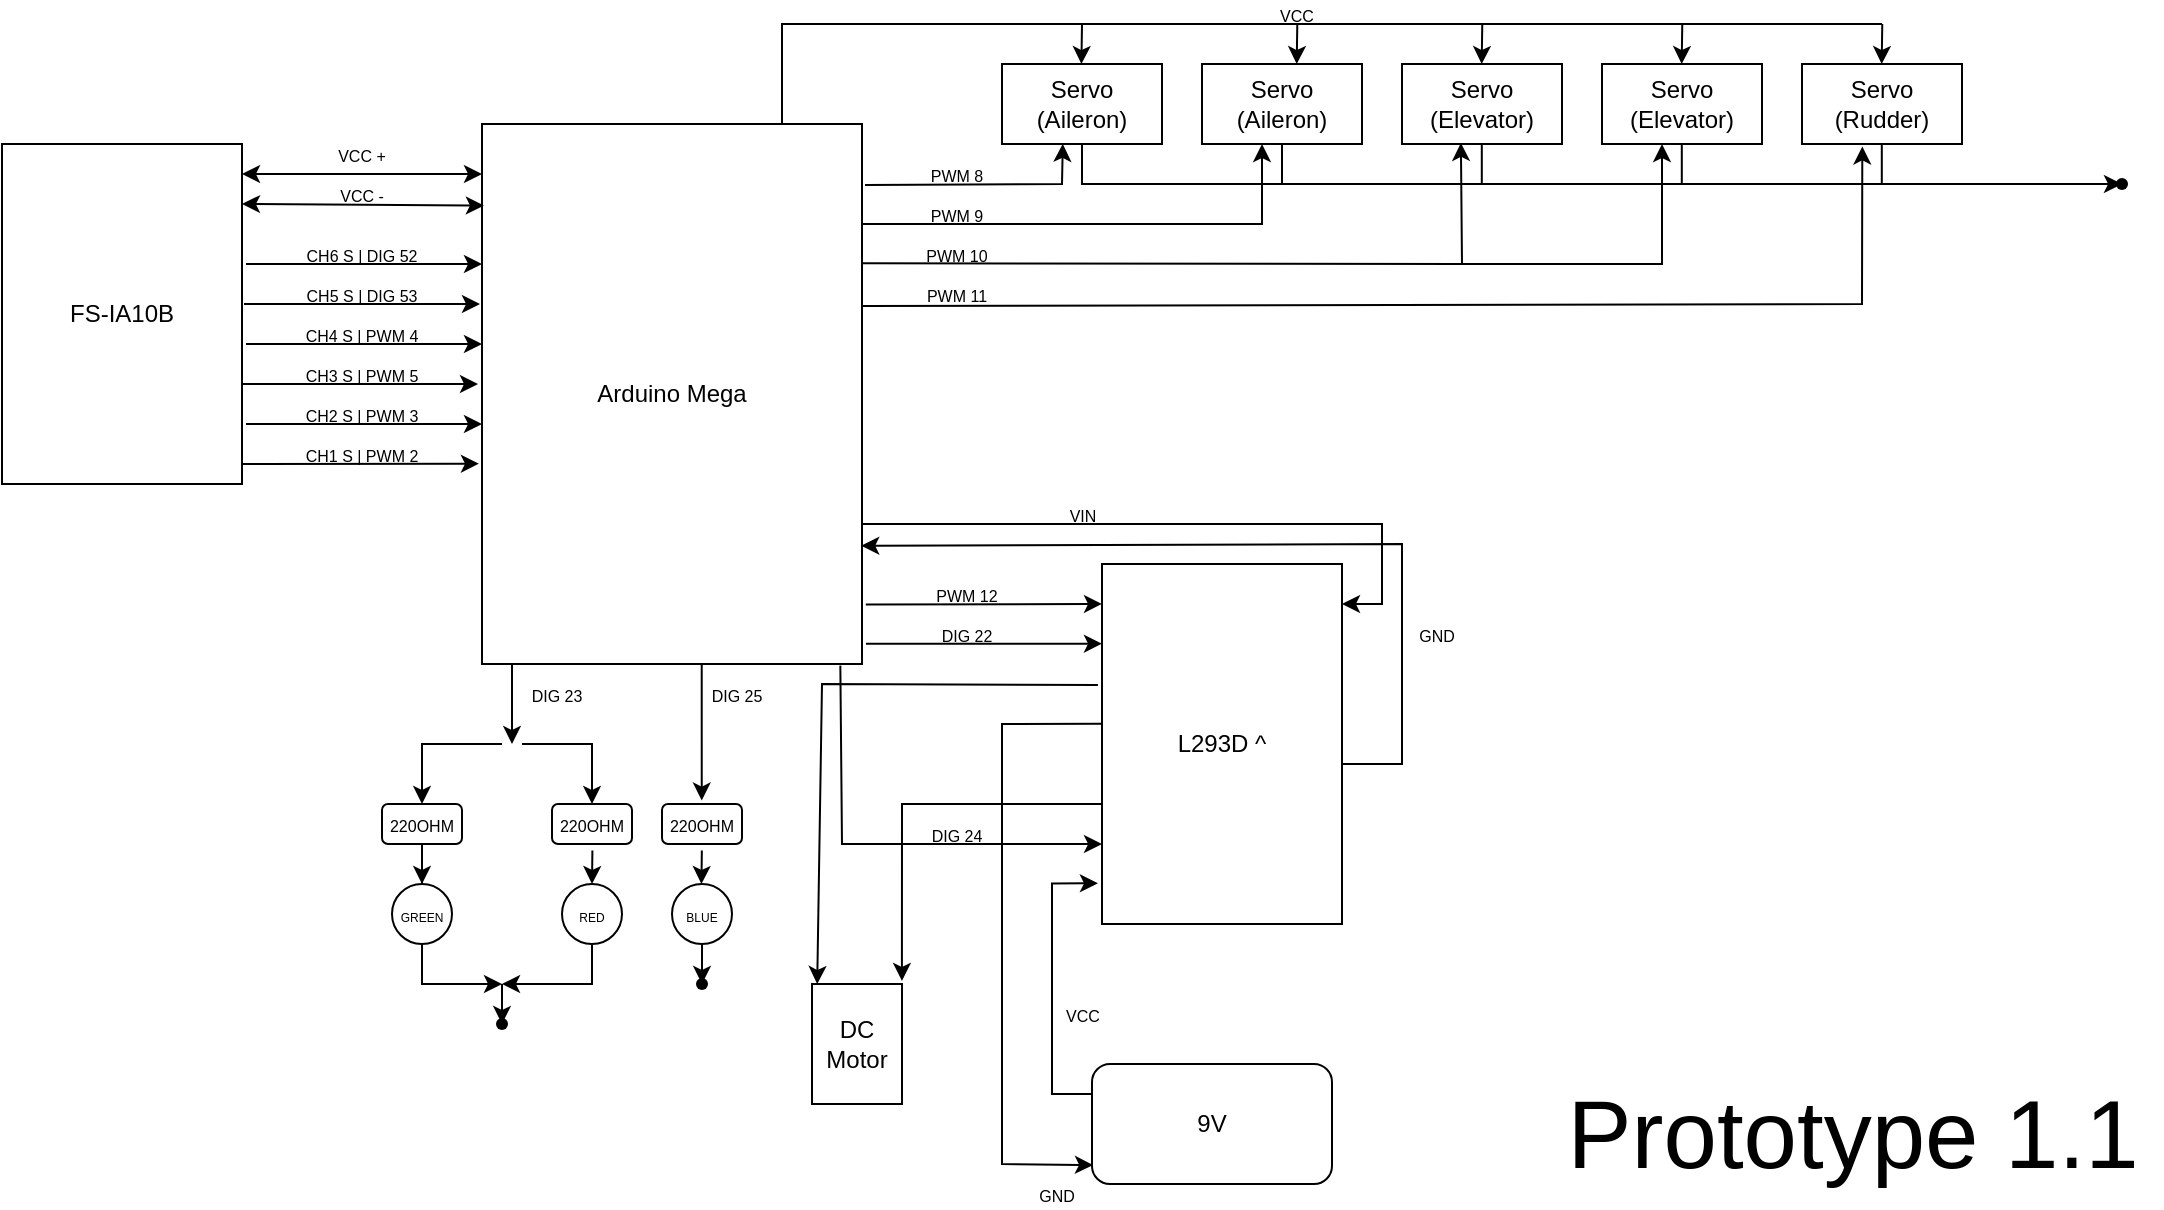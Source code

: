 <mxfile version="20.3.0" type="device"><diagram name="Page-1" id="gYwv0pO_W2ZxfAE3Szi0"><mxGraphModel dx="1348" dy="2098" grid="1" gridSize="10" guides="1" tooltips="1" connect="1" arrows="1" fold="1" page="1" pageScale="1" pageWidth="850" pageHeight="1100" math="0" shadow="0"><root><mxCell id="0"/><mxCell id="1" parent="0"/><mxCell id="DJHJPJEQN-9kXBu37Lcy-3" value="FS-IA10B" style="rounded=0;whiteSpace=wrap;html=1;" parent="1" vertex="1"><mxGeometry x="30" y="70" width="120" height="170" as="geometry"/></mxCell><mxCell id="DJHJPJEQN-9kXBu37Lcy-4" value="&lt;div&gt;Arduino Mega&lt;/div&gt;" style="rounded=0;whiteSpace=wrap;html=1;" parent="1" vertex="1"><mxGeometry x="270" y="60" width="190" height="270" as="geometry"/></mxCell><mxCell id="DJHJPJEQN-9kXBu37Lcy-7" value="" style="endArrow=classic;startArrow=classic;html=1;rounded=0;" parent="1" edge="1"><mxGeometry width="50" height="50" relative="1" as="geometry"><mxPoint x="150" y="85" as="sourcePoint"/><mxPoint x="270" y="85" as="targetPoint"/></mxGeometry></mxCell><mxCell id="DJHJPJEQN-9kXBu37Lcy-8" value="" style="endArrow=classic;startArrow=classic;html=1;rounded=0;entryX=0.005;entryY=0.151;entryDx=0;entryDy=0;entryPerimeter=0;" parent="1" target="DJHJPJEQN-9kXBu37Lcy-4" edge="1"><mxGeometry width="50" height="50" relative="1" as="geometry"><mxPoint x="150" y="100" as="sourcePoint"/><mxPoint x="266" y="100" as="targetPoint"/></mxGeometry></mxCell><mxCell id="DJHJPJEQN-9kXBu37Lcy-9" value="&lt;font style=&quot;font-size: 8px;&quot;&gt;VCC +&lt;/font&gt;" style="text;html=1;strokeColor=none;fillColor=none;align=center;verticalAlign=middle;whiteSpace=wrap;rounded=0;" parent="1" vertex="1"><mxGeometry x="180" y="70" width="60" height="10" as="geometry"/></mxCell><mxCell id="DJHJPJEQN-9kXBu37Lcy-10" value="&lt;font style=&quot;font-size: 8px;&quot;&gt;VCC -&lt;br&gt;&lt;/font&gt;" style="text;html=1;strokeColor=none;fillColor=none;align=center;verticalAlign=middle;whiteSpace=wrap;rounded=0;" parent="1" vertex="1"><mxGeometry x="180" y="90" width="60" height="10" as="geometry"/></mxCell><mxCell id="DJHJPJEQN-9kXBu37Lcy-11" value="" style="endArrow=classic;html=1;rounded=0;entryX=-0.008;entryY=0.592;entryDx=0;entryDy=0;entryPerimeter=0;" parent="1" edge="1"><mxGeometry width="50" height="50" relative="1" as="geometry"><mxPoint x="150" y="230" as="sourcePoint"/><mxPoint x="268.48" y="229.84" as="targetPoint"/></mxGeometry></mxCell><mxCell id="DJHJPJEQN-9kXBu37Lcy-12" value="" style="endArrow=classic;html=1;rounded=0;entryX=-0.008;entryY=0.592;entryDx=0;entryDy=0;entryPerimeter=0;" parent="1" edge="1"><mxGeometry width="50" height="50" relative="1" as="geometry"><mxPoint x="152" y="210" as="sourcePoint"/><mxPoint x="270" y="210" as="targetPoint"/></mxGeometry></mxCell><mxCell id="DJHJPJEQN-9kXBu37Lcy-13" value="" style="endArrow=classic;html=1;rounded=0;entryX=-0.008;entryY=0.592;entryDx=0;entryDy=0;entryPerimeter=0;" parent="1" edge="1"><mxGeometry width="50" height="50" relative="1" as="geometry"><mxPoint x="150" y="190" as="sourcePoint"/><mxPoint x="268" y="190" as="targetPoint"/></mxGeometry></mxCell><mxCell id="DJHJPJEQN-9kXBu37Lcy-14" value="" style="endArrow=classic;html=1;rounded=0;entryX=-0.008;entryY=0.592;entryDx=0;entryDy=0;entryPerimeter=0;" parent="1" edge="1"><mxGeometry width="50" height="50" relative="1" as="geometry"><mxPoint x="152" y="170" as="sourcePoint"/><mxPoint x="270" y="170" as="targetPoint"/></mxGeometry></mxCell><mxCell id="DJHJPJEQN-9kXBu37Lcy-15" value="" style="endArrow=classic;html=1;rounded=0;entryX=-0.008;entryY=0.592;entryDx=0;entryDy=0;entryPerimeter=0;" parent="1" edge="1"><mxGeometry width="50" height="50" relative="1" as="geometry"><mxPoint x="151" y="150" as="sourcePoint"/><mxPoint x="269" y="150" as="targetPoint"/></mxGeometry></mxCell><mxCell id="DJHJPJEQN-9kXBu37Lcy-16" value="" style="endArrow=classic;html=1;rounded=0;entryX=-0.008;entryY=0.592;entryDx=0;entryDy=0;entryPerimeter=0;" parent="1" edge="1"><mxGeometry width="50" height="50" relative="1" as="geometry"><mxPoint x="152" y="130" as="sourcePoint"/><mxPoint x="270" y="130" as="targetPoint"/></mxGeometry></mxCell><mxCell id="DJHJPJEQN-9kXBu37Lcy-18" value="&lt;font style=&quot;font-size: 8px;&quot;&gt;CH1 S | PWM 2&lt;/font&gt;" style="text;html=1;strokeColor=none;fillColor=none;align=center;verticalAlign=middle;whiteSpace=wrap;rounded=0;" parent="1" vertex="1"><mxGeometry x="180" y="220" width="60" height="10" as="geometry"/></mxCell><mxCell id="DJHJPJEQN-9kXBu37Lcy-19" value="&lt;font style=&quot;font-size: 8px;&quot;&gt;CH2 S | PWM 3&lt;br&gt;&lt;/font&gt;" style="text;html=1;strokeColor=none;fillColor=none;align=center;verticalAlign=middle;whiteSpace=wrap;rounded=0;" parent="1" vertex="1"><mxGeometry x="180" y="200" width="60" height="10" as="geometry"/></mxCell><mxCell id="DJHJPJEQN-9kXBu37Lcy-21" value="&lt;font style=&quot;font-size: 8px;&quot;&gt;CH3 S | PWM 5&lt;br&gt;&lt;/font&gt;" style="text;html=1;strokeColor=none;fillColor=none;align=center;verticalAlign=middle;whiteSpace=wrap;rounded=0;" parent="1" vertex="1"><mxGeometry x="180" y="180" width="60" height="10" as="geometry"/></mxCell><mxCell id="DJHJPJEQN-9kXBu37Lcy-22" value="&lt;font style=&quot;font-size: 8px;&quot;&gt;CH6 S | DIG 52&lt;br&gt;&lt;/font&gt;" style="text;html=1;strokeColor=none;fillColor=none;align=center;verticalAlign=middle;whiteSpace=wrap;rounded=0;" parent="1" vertex="1"><mxGeometry x="180" y="120" width="60" height="10" as="geometry"/></mxCell><mxCell id="DJHJPJEQN-9kXBu37Lcy-23" value="&lt;font style=&quot;font-size: 8px;&quot;&gt;CH4 S | PWM 4&lt;br&gt;&lt;/font&gt;" style="text;html=1;strokeColor=none;fillColor=none;align=center;verticalAlign=middle;whiteSpace=wrap;rounded=0;" parent="1" vertex="1"><mxGeometry x="180" y="160" width="60" height="10" as="geometry"/></mxCell><mxCell id="DJHJPJEQN-9kXBu37Lcy-24" value="&lt;font style=&quot;font-size: 8px;&quot;&gt;CH5 S | DIG 53&lt;br&gt;&lt;/font&gt;" style="text;html=1;strokeColor=none;fillColor=none;align=center;verticalAlign=middle;whiteSpace=wrap;rounded=0;" parent="1" vertex="1"><mxGeometry x="180" y="140" width="60" height="10" as="geometry"/></mxCell><mxCell id="DJHJPJEQN-9kXBu37Lcy-37" style="edgeStyle=orthogonalEdgeStyle;rounded=0;orthogonalLoop=1;jettySize=auto;html=1;entryX=0.5;entryY=0;entryDx=0;entryDy=0;" parent="1" source="DJHJPJEQN-9kXBu37Lcy-25" target="DJHJPJEQN-9kXBu37Lcy-34" edge="1"><mxGeometry relative="1" as="geometry"/></mxCell><mxCell id="DJHJPJEQN-9kXBu37Lcy-25" value="&lt;div&gt;&lt;font style=&quot;font-size: 8px;&quot;&gt;220OHM&lt;/font&gt;&lt;/div&gt;" style="rounded=1;whiteSpace=wrap;html=1;" parent="1" vertex="1"><mxGeometry x="220" y="400" width="40" height="20" as="geometry"/></mxCell><mxCell id="DJHJPJEQN-9kXBu37Lcy-28" value="" style="endArrow=classic;html=1;rounded=0;exitX=0.5;exitY=1;exitDx=0;exitDy=0;" parent="1" edge="1"><mxGeometry width="50" height="50" relative="1" as="geometry"><mxPoint x="285" y="330.0" as="sourcePoint"/><mxPoint x="285" y="370" as="targetPoint"/></mxGeometry></mxCell><mxCell id="DJHJPJEQN-9kXBu37Lcy-30" value="" style="endArrow=classic;html=1;rounded=0;entryX=0.5;entryY=0;entryDx=0;entryDy=0;" parent="1" edge="1"><mxGeometry width="50" height="50" relative="1" as="geometry"><mxPoint x="290" y="370" as="sourcePoint"/><mxPoint x="325" y="400" as="targetPoint"/><Array as="points"><mxPoint x="325" y="370"/></Array></mxGeometry></mxCell><mxCell id="DJHJPJEQN-9kXBu37Lcy-31" value="" style="endArrow=classic;html=1;rounded=0;entryX=0.5;entryY=0;entryDx=0;entryDy=0;" parent="1" target="DJHJPJEQN-9kXBu37Lcy-25" edge="1"><mxGeometry width="50" height="50" relative="1" as="geometry"><mxPoint x="280" y="370" as="sourcePoint"/><mxPoint x="340" y="410" as="targetPoint"/><Array as="points"><mxPoint x="240" y="370"/></Array></mxGeometry></mxCell><mxCell id="DJHJPJEQN-9kXBu37Lcy-32" value="&lt;font style=&quot;font-size: 8px;&quot;&gt;DIG 23&lt;/font&gt;" style="text;html=1;strokeColor=none;fillColor=none;align=center;verticalAlign=middle;whiteSpace=wrap;rounded=0;" parent="1" vertex="1"><mxGeometry x="290" y="340" width="35" height="10" as="geometry"/></mxCell><mxCell id="DJHJPJEQN-9kXBu37Lcy-33" value="&lt;div&gt;&lt;font style=&quot;font-size: 8px;&quot;&gt;220OHM&lt;/font&gt;&lt;/div&gt;" style="rounded=1;whiteSpace=wrap;html=1;" parent="1" vertex="1"><mxGeometry x="305" y="400" width="40" height="20" as="geometry"/></mxCell><mxCell id="DJHJPJEQN-9kXBu37Lcy-34" value="&lt;font style=&quot;font-size: 6px;&quot;&gt;GREEN&lt;/font&gt;" style="ellipse;whiteSpace=wrap;html=1;aspect=fixed;" parent="1" vertex="1"><mxGeometry x="225" y="440" width="30" height="30" as="geometry"/></mxCell><mxCell id="DJHJPJEQN-9kXBu37Lcy-35" value="&lt;font style=&quot;font-size: 6px;&quot;&gt;RED&lt;/font&gt;" style="ellipse;whiteSpace=wrap;html=1;aspect=fixed;" parent="1" vertex="1"><mxGeometry x="310" y="440" width="30" height="30" as="geometry"/></mxCell><mxCell id="DJHJPJEQN-9kXBu37Lcy-36" value="" style="endArrow=classic;html=1;rounded=0;exitX=0.505;exitY=1.16;exitDx=0;exitDy=0;exitPerimeter=0;" parent="1" source="DJHJPJEQN-9kXBu37Lcy-33" target="DJHJPJEQN-9kXBu37Lcy-35" edge="1"><mxGeometry width="50" height="50" relative="1" as="geometry"><mxPoint x="340" y="510" as="sourcePoint"/><mxPoint x="390" y="460" as="targetPoint"/></mxGeometry></mxCell><mxCell id="DJHJPJEQN-9kXBu37Lcy-40" value="" style="endArrow=classic;html=1;rounded=0;exitX=0.5;exitY=1;exitDx=0;exitDy=0;" parent="1" source="DJHJPJEQN-9kXBu37Lcy-34" edge="1"><mxGeometry width="50" height="50" relative="1" as="geometry"><mxPoint x="225" y="520" as="sourcePoint"/><mxPoint x="280" y="490" as="targetPoint"/><Array as="points"><mxPoint x="240" y="490"/></Array></mxGeometry></mxCell><mxCell id="DJHJPJEQN-9kXBu37Lcy-41" value="" style="endArrow=classic;html=1;rounded=0;exitX=0.5;exitY=1;exitDx=0;exitDy=0;" parent="1" edge="1"><mxGeometry width="50" height="50" relative="1" as="geometry"><mxPoint x="325" y="470" as="sourcePoint"/><mxPoint x="280" y="490" as="targetPoint"/><Array as="points"><mxPoint x="325" y="490"/></Array></mxGeometry></mxCell><mxCell id="DJHJPJEQN-9kXBu37Lcy-42" value="" style="endArrow=classic;html=1;rounded=0;" parent="1" edge="1"><mxGeometry width="50" height="50" relative="1" as="geometry"><mxPoint x="280" y="490" as="sourcePoint"/><mxPoint x="280" y="510" as="targetPoint"/></mxGeometry></mxCell><mxCell id="DJHJPJEQN-9kXBu37Lcy-44" value="" style="shape=waypoint;sketch=0;fillStyle=solid;size=6;pointerEvents=1;points=[];fillColor=none;resizable=0;rotatable=0;perimeter=centerPerimeter;snapToPoint=1;" parent="1" vertex="1"><mxGeometry x="270" y="500" width="20" height="20" as="geometry"/></mxCell><mxCell id="DJHJPJEQN-9kXBu37Lcy-47" value="Servo (Aileron)" style="rounded=0;whiteSpace=wrap;html=1;" parent="1" vertex="1"><mxGeometry x="530" y="30" width="80" height="40" as="geometry"/></mxCell><mxCell id="DJHJPJEQN-9kXBu37Lcy-48" value="Servo (Aileron)" style="rounded=0;whiteSpace=wrap;html=1;" parent="1" vertex="1"><mxGeometry x="630" y="30" width="80" height="40" as="geometry"/></mxCell><mxCell id="DJHJPJEQN-9kXBu37Lcy-49" value="Servo (Elevator)" style="rounded=0;whiteSpace=wrap;html=1;" parent="1" vertex="1"><mxGeometry x="730" y="30" width="80" height="40" as="geometry"/></mxCell><mxCell id="DJHJPJEQN-9kXBu37Lcy-50" value="Servo (Elevator)" style="rounded=0;whiteSpace=wrap;html=1;" parent="1" vertex="1"><mxGeometry x="830" y="30" width="80" height="40" as="geometry"/></mxCell><mxCell id="DJHJPJEQN-9kXBu37Lcy-51" value="Servo (Rudder)" style="rounded=0;whiteSpace=wrap;html=1;" parent="1" vertex="1"><mxGeometry x="930" y="30" width="80" height="40" as="geometry"/></mxCell><mxCell id="DJHJPJEQN-9kXBu37Lcy-54" value="" style="endArrow=none;html=1;rounded=0;" parent="1" edge="1"><mxGeometry width="50" height="50" relative="1" as="geometry"><mxPoint x="420" y="60" as="sourcePoint"/><mxPoint x="970" y="10" as="targetPoint"/><Array as="points"><mxPoint x="420" y="10"/></Array></mxGeometry></mxCell><mxCell id="DJHJPJEQN-9kXBu37Lcy-55" value="&lt;font style=&quot;font-size: 8px;&quot;&gt;VCC&lt;/font&gt;" style="text;html=1;strokeColor=none;fillColor=none;align=center;verticalAlign=middle;whiteSpace=wrap;rounded=0;" parent="1" vertex="1"><mxGeometry x="660" width="35" height="10" as="geometry"/></mxCell><mxCell id="DJHJPJEQN-9kXBu37Lcy-56" value="" style="endArrow=classic;html=1;rounded=0;" parent="1" edge="1"><mxGeometry width="50" height="50" relative="1" as="geometry"><mxPoint x="570" y="10" as="sourcePoint"/><mxPoint x="569.71" y="30" as="targetPoint"/></mxGeometry></mxCell><mxCell id="DJHJPJEQN-9kXBu37Lcy-57" value="" style="endArrow=classic;html=1;rounded=0;" parent="1" edge="1"><mxGeometry width="50" height="50" relative="1" as="geometry"><mxPoint x="677.65" y="10" as="sourcePoint"/><mxPoint x="677.36" y="30" as="targetPoint"/></mxGeometry></mxCell><mxCell id="DJHJPJEQN-9kXBu37Lcy-58" value="" style="endArrow=classic;html=1;rounded=0;" parent="1" edge="1"><mxGeometry width="50" height="50" relative="1" as="geometry"><mxPoint x="770.14" y="10" as="sourcePoint"/><mxPoint x="769.85" y="30" as="targetPoint"/></mxGeometry></mxCell><mxCell id="DJHJPJEQN-9kXBu37Lcy-59" value="" style="endArrow=classic;html=1;rounded=0;" parent="1" edge="1"><mxGeometry width="50" height="50" relative="1" as="geometry"><mxPoint x="870.14" y="10" as="sourcePoint"/><mxPoint x="869.85" y="30" as="targetPoint"/></mxGeometry></mxCell><mxCell id="DJHJPJEQN-9kXBu37Lcy-60" value="" style="endArrow=classic;html=1;rounded=0;" parent="1" edge="1"><mxGeometry width="50" height="50" relative="1" as="geometry"><mxPoint x="970.14" y="10" as="sourcePoint"/><mxPoint x="969.85" y="30" as="targetPoint"/></mxGeometry></mxCell><mxCell id="DJHJPJEQN-9kXBu37Lcy-62" value="" style="shape=waypoint;sketch=0;fillStyle=solid;size=6;pointerEvents=1;points=[];fillColor=none;resizable=0;rotatable=0;perimeter=centerPerimeter;snapToPoint=1;" parent="1" vertex="1"><mxGeometry x="1080" y="80" width="20" height="20" as="geometry"/></mxCell><mxCell id="DJHJPJEQN-9kXBu37Lcy-64" value="" style="endArrow=classic;html=1;rounded=0;entryX=-0.114;entryY=0.493;entryDx=0;entryDy=0;entryPerimeter=0;exitX=0.5;exitY=1;exitDx=0;exitDy=0;" parent="1" source="DJHJPJEQN-9kXBu37Lcy-47" target="DJHJPJEQN-9kXBu37Lcy-62" edge="1"><mxGeometry width="50" height="50" relative="1" as="geometry"><mxPoint x="670" y="200" as="sourcePoint"/><mxPoint x="720" y="150" as="targetPoint"/><Array as="points"><mxPoint x="570" y="90"/></Array></mxGeometry></mxCell><mxCell id="DJHJPJEQN-9kXBu37Lcy-66" value="" style="endArrow=none;html=1;rounded=0;entryX=0.5;entryY=1;entryDx=0;entryDy=0;" parent="1" target="DJHJPJEQN-9kXBu37Lcy-48" edge="1"><mxGeometry width="50" height="50" relative="1" as="geometry"><mxPoint x="670" y="90" as="sourcePoint"/><mxPoint x="760" y="60" as="targetPoint"/></mxGeometry></mxCell><mxCell id="DJHJPJEQN-9kXBu37Lcy-67" value="" style="endArrow=none;html=1;rounded=0;entryX=0.5;entryY=1;entryDx=0;entryDy=0;" parent="1" edge="1"><mxGeometry width="50" height="50" relative="1" as="geometry"><mxPoint x="769.9" y="90" as="sourcePoint"/><mxPoint x="769.9" y="70" as="targetPoint"/></mxGeometry></mxCell><mxCell id="DJHJPJEQN-9kXBu37Lcy-68" value="" style="endArrow=none;html=1;rounded=0;entryX=0.5;entryY=1;entryDx=0;entryDy=0;" parent="1" edge="1"><mxGeometry width="50" height="50" relative="1" as="geometry"><mxPoint x="869.9" y="90" as="sourcePoint"/><mxPoint x="869.9" y="70" as="targetPoint"/></mxGeometry></mxCell><mxCell id="DJHJPJEQN-9kXBu37Lcy-69" value="" style="endArrow=none;html=1;rounded=0;entryX=0.5;entryY=1;entryDx=0;entryDy=0;" parent="1" edge="1"><mxGeometry width="50" height="50" relative="1" as="geometry"><mxPoint x="969.9" y="90" as="sourcePoint"/><mxPoint x="969.9" y="70" as="targetPoint"/></mxGeometry></mxCell><mxCell id="DJHJPJEQN-9kXBu37Lcy-70" value="" style="endArrow=classic;html=1;rounded=0;entryX=0.38;entryY=0.998;entryDx=0;entryDy=0;entryPerimeter=0;exitX=1.008;exitY=0.113;exitDx=0;exitDy=0;exitPerimeter=0;" parent="1" source="DJHJPJEQN-9kXBu37Lcy-4" target="DJHJPJEQN-9kXBu37Lcy-47" edge="1"><mxGeometry width="50" height="50" relative="1" as="geometry"><mxPoint x="460" y="110" as="sourcePoint"/><mxPoint x="560" y="180" as="targetPoint"/><Array as="points"><mxPoint x="560" y="90"/></Array></mxGeometry></mxCell><mxCell id="DJHJPJEQN-9kXBu37Lcy-72" value="" style="endArrow=classic;html=1;rounded=0;entryX=0.38;entryY=0.998;entryDx=0;entryDy=0;entryPerimeter=0;exitX=1;exitY=0.185;exitDx=0;exitDy=0;exitPerimeter=0;" parent="1" source="DJHJPJEQN-9kXBu37Lcy-4" edge="1"><mxGeometry width="50" height="50" relative="1" as="geometry"><mxPoint x="560" y="110" as="sourcePoint"/><mxPoint x="660" y="70" as="targetPoint"/><Array as="points"><mxPoint x="660" y="110"/></Array></mxGeometry></mxCell><mxCell id="DJHJPJEQN-9kXBu37Lcy-73" value="" style="endArrow=classic;html=1;rounded=0;entryX=0.368;entryY=0.986;entryDx=0;entryDy=0;entryPerimeter=0;exitX=1.001;exitY=0.258;exitDx=0;exitDy=0;exitPerimeter=0;" parent="1" source="DJHJPJEQN-9kXBu37Lcy-4" target="DJHJPJEQN-9kXBu37Lcy-49" edge="1"><mxGeometry width="50" height="50" relative="1" as="geometry"><mxPoint x="460" y="140" as="sourcePoint"/><mxPoint x="560" y="100" as="targetPoint"/><Array as="points"><mxPoint x="760" y="130"/></Array></mxGeometry></mxCell><mxCell id="DJHJPJEQN-9kXBu37Lcy-75" value="" style="endArrow=classic;html=1;rounded=0;entryX=0.375;entryY=1;entryDx=0;entryDy=0;entryPerimeter=0;" parent="1" target="DJHJPJEQN-9kXBu37Lcy-50" edge="1"><mxGeometry width="50" height="50" relative="1" as="geometry"><mxPoint x="760" y="130" as="sourcePoint"/><mxPoint x="860" y="100" as="targetPoint"/><Array as="points"><mxPoint x="860" y="130"/></Array></mxGeometry></mxCell><mxCell id="DJHJPJEQN-9kXBu37Lcy-77" value="" style="endArrow=classic;html=1;rounded=0;entryX=0.377;entryY=1.031;entryDx=0;entryDy=0;entryPerimeter=0;exitX=1.001;exitY=0.258;exitDx=0;exitDy=0;exitPerimeter=0;" parent="1" target="DJHJPJEQN-9kXBu37Lcy-51" edge="1"><mxGeometry width="50" height="50" relative="1" as="geometry"><mxPoint x="460" y="151" as="sourcePoint"/><mxPoint x="759" y="90" as="targetPoint"/><Array as="points"><mxPoint x="960" y="150"/></Array></mxGeometry></mxCell><mxCell id="DJHJPJEQN-9kXBu37Lcy-78" value="&lt;div&gt;&lt;font style=&quot;font-size: 8px;&quot;&gt;PWM 9&lt;br&gt;&lt;/font&gt;&lt;/div&gt;" style="text;html=1;strokeColor=none;fillColor=none;align=center;verticalAlign=middle;whiteSpace=wrap;rounded=0;" parent="1" vertex="1"><mxGeometry x="490" y="100" width="35" height="10" as="geometry"/></mxCell><mxCell id="DJHJPJEQN-9kXBu37Lcy-79" value="&lt;div&gt;&lt;font style=&quot;font-size: 8px;&quot;&gt;PWM 10&lt;br&gt;&lt;/font&gt;&lt;/div&gt;" style="text;html=1;strokeColor=none;fillColor=none;align=center;verticalAlign=middle;whiteSpace=wrap;rounded=0;" parent="1" vertex="1"><mxGeometry x="490" y="120" width="35" height="10" as="geometry"/></mxCell><mxCell id="DJHJPJEQN-9kXBu37Lcy-80" value="&lt;div&gt;&lt;font style=&quot;font-size: 8px;&quot;&gt;PWM 11&lt;br&gt;&lt;/font&gt;&lt;/div&gt;" style="text;html=1;strokeColor=none;fillColor=none;align=center;verticalAlign=middle;whiteSpace=wrap;rounded=0;" parent="1" vertex="1"><mxGeometry x="490" y="140" width="35" height="10" as="geometry"/></mxCell><mxCell id="DJHJPJEQN-9kXBu37Lcy-81" value="&lt;div&gt;&lt;font style=&quot;font-size: 8px;&quot;&gt;PWM 8&lt;br&gt;&lt;/font&gt;&lt;/div&gt;" style="text;html=1;strokeColor=none;fillColor=none;align=center;verticalAlign=middle;whiteSpace=wrap;rounded=0;" parent="1" vertex="1"><mxGeometry x="490" y="80" width="35" height="10" as="geometry"/></mxCell><mxCell id="9_8oEkFlsrFl9a-Hlgpt-2" value="L293D ^" style="rounded=0;whiteSpace=wrap;html=1;" parent="1" vertex="1"><mxGeometry x="580" y="280" width="120" height="180" as="geometry"/></mxCell><mxCell id="9_8oEkFlsrFl9a-Hlgpt-3" value="" style="endArrow=classic;html=1;rounded=0;" parent="1" edge="1"><mxGeometry width="50" height="50" relative="1" as="geometry"><mxPoint x="460" y="260" as="sourcePoint"/><mxPoint x="700" y="300" as="targetPoint"/><Array as="points"><mxPoint x="720" y="260"/><mxPoint x="720" y="300"/></Array></mxGeometry></mxCell><mxCell id="9_8oEkFlsrFl9a-Hlgpt-4" value="" style="endArrow=classic;html=1;rounded=0;entryX=0.998;entryY=0.781;entryDx=0;entryDy=0;entryPerimeter=0;" parent="1" target="DJHJPJEQN-9kXBu37Lcy-4" edge="1"><mxGeometry width="50" height="50" relative="1" as="geometry"><mxPoint x="700" y="380" as="sourcePoint"/><mxPoint x="713" y="311" as="targetPoint"/><Array as="points"><mxPoint x="730" y="380"/><mxPoint x="730" y="270"/></Array></mxGeometry></mxCell><mxCell id="9_8oEkFlsrFl9a-Hlgpt-5" value="&lt;font style=&quot;font-size: 8px;&quot;&gt;VIN&lt;/font&gt;" style="text;html=1;strokeColor=none;fillColor=none;align=center;verticalAlign=middle;whiteSpace=wrap;rounded=0;" parent="1" vertex="1"><mxGeometry x="552.5" y="250" width="35" height="10" as="geometry"/></mxCell><mxCell id="9_8oEkFlsrFl9a-Hlgpt-6" value="&lt;font style=&quot;font-size: 8px;&quot;&gt;GND&lt;/font&gt;" style="text;html=1;strokeColor=none;fillColor=none;align=center;verticalAlign=middle;whiteSpace=wrap;rounded=0;" parent="1" vertex="1"><mxGeometry x="730" y="310" width="35" height="10" as="geometry"/></mxCell><mxCell id="9_8oEkFlsrFl9a-Hlgpt-8" style="edgeStyle=orthogonalEdgeStyle;rounded=0;orthogonalLoop=1;jettySize=auto;html=1;exitX=0;exitY=0.25;exitDx=0;exitDy=0;entryX=-0.017;entryY=0.887;entryDx=0;entryDy=0;entryPerimeter=0;" parent="1" source="9_8oEkFlsrFl9a-Hlgpt-7" target="9_8oEkFlsrFl9a-Hlgpt-2" edge="1"><mxGeometry relative="1" as="geometry"><mxPoint x="575.143" y="440" as="targetPoint"/><Array as="points"><mxPoint x="555" y="545"/><mxPoint x="555" y="440"/></Array></mxGeometry></mxCell><mxCell id="9_8oEkFlsrFl9a-Hlgpt-7" value="&lt;div&gt;9V&lt;/div&gt;" style="rounded=1;whiteSpace=wrap;html=1;" parent="1" vertex="1"><mxGeometry x="575" y="530" width="120" height="60" as="geometry"/></mxCell><mxCell id="9_8oEkFlsrFl9a-Hlgpt-9" value="" style="endArrow=classic;html=1;rounded=0;exitX=0;exitY=0.444;exitDx=0;exitDy=0;exitPerimeter=0;entryX=0.004;entryY=0.842;entryDx=0;entryDy=0;entryPerimeter=0;" parent="1" source="9_8oEkFlsrFl9a-Hlgpt-2" target="9_8oEkFlsrFl9a-Hlgpt-7" edge="1"><mxGeometry width="50" height="50" relative="1" as="geometry"><mxPoint x="630" y="480" as="sourcePoint"/><mxPoint x="570" y="580" as="targetPoint"/><Array as="points"><mxPoint x="530" y="360"/><mxPoint x="530" y="580"/></Array></mxGeometry></mxCell><mxCell id="9_8oEkFlsrFl9a-Hlgpt-10" value="&lt;font style=&quot;font-size: 8px;&quot;&gt;VCC&lt;/font&gt;" style="text;html=1;strokeColor=none;fillColor=none;align=center;verticalAlign=middle;whiteSpace=wrap;rounded=0;" parent="1" vertex="1"><mxGeometry x="552.5" y="500" width="35" height="10" as="geometry"/></mxCell><mxCell id="9_8oEkFlsrFl9a-Hlgpt-11" value="&lt;font style=&quot;font-size: 8px;&quot;&gt;GND&lt;/font&gt;" style="text;html=1;strokeColor=none;fillColor=none;align=center;verticalAlign=middle;whiteSpace=wrap;rounded=0;" parent="1" vertex="1"><mxGeometry x="540" y="590" width="35" height="10" as="geometry"/></mxCell><mxCell id="9_8oEkFlsrFl9a-Hlgpt-12" value="" style="endArrow=classic;html=1;rounded=0;exitX=1.01;exitY=0.89;exitDx=0;exitDy=0;exitPerimeter=0;entryX=0;entryY=0.111;entryDx=0;entryDy=0;entryPerimeter=0;" parent="1" source="DJHJPJEQN-9kXBu37Lcy-4" target="9_8oEkFlsrFl9a-Hlgpt-2" edge="1"><mxGeometry width="50" height="50" relative="1" as="geometry"><mxPoint x="430" y="400" as="sourcePoint"/><mxPoint x="480" y="350" as="targetPoint"/></mxGeometry></mxCell><mxCell id="9_8oEkFlsrFl9a-Hlgpt-13" value="&lt;div&gt;&lt;font style=&quot;font-size: 8px;&quot;&gt;PWM 12&lt;/font&gt;&lt;/div&gt;" style="text;html=1;strokeColor=none;fillColor=none;align=center;verticalAlign=middle;whiteSpace=wrap;rounded=0;" parent="1" vertex="1"><mxGeometry x="495" y="290" width="35" height="10" as="geometry"/></mxCell><mxCell id="9_8oEkFlsrFl9a-Hlgpt-14" value="" style="endArrow=classic;html=1;rounded=0;exitX=1.01;exitY=0.89;exitDx=0;exitDy=0;exitPerimeter=0;entryX=0;entryY=0.111;entryDx=0;entryDy=0;entryPerimeter=0;" parent="1" edge="1"><mxGeometry width="50" height="50" relative="1" as="geometry"><mxPoint x="462" y="319.84" as="sourcePoint"/><mxPoint x="580" y="319.84" as="targetPoint"/></mxGeometry></mxCell><mxCell id="9_8oEkFlsrFl9a-Hlgpt-15" value="&lt;div&gt;&lt;font style=&quot;font-size: 8px;&quot;&gt;DIG 22&lt;font&gt;&lt;br&gt;&lt;/font&gt;&lt;/font&gt;&lt;/div&gt;" style="text;html=1;strokeColor=none;fillColor=none;align=center;verticalAlign=middle;whiteSpace=wrap;rounded=0;" parent="1" vertex="1"><mxGeometry x="495" y="309.84" width="35" height="10" as="geometry"/></mxCell><mxCell id="9_8oEkFlsrFl9a-Hlgpt-16" value="" style="endArrow=classic;html=1;rounded=0;exitX=0.943;exitY=1.003;exitDx=0;exitDy=0;exitPerimeter=0;entryX=0;entryY=0.778;entryDx=0;entryDy=0;entryPerimeter=0;" parent="1" source="DJHJPJEQN-9kXBu37Lcy-4" target="9_8oEkFlsrFl9a-Hlgpt-2" edge="1"><mxGeometry width="50" height="50" relative="1" as="geometry"><mxPoint x="470" y="400" as="sourcePoint"/><mxPoint x="520" y="350" as="targetPoint"/><Array as="points"><mxPoint x="450" y="420"/></Array></mxGeometry></mxCell><mxCell id="9_8oEkFlsrFl9a-Hlgpt-17" value="&lt;div&gt;&lt;font style=&quot;font-size: 8px;&quot;&gt;DIG 24&lt;/font&gt;&lt;/div&gt;" style="text;html=1;strokeColor=none;fillColor=none;align=center;verticalAlign=middle;whiteSpace=wrap;rounded=0;" parent="1" vertex="1"><mxGeometry x="490" y="410" width="35" height="10" as="geometry"/></mxCell><mxCell id="9_8oEkFlsrFl9a-Hlgpt-18" value="DC Motor" style="rounded=0;whiteSpace=wrap;html=1;" parent="1" vertex="1"><mxGeometry x="435" y="490" width="45" height="60" as="geometry"/></mxCell><mxCell id="9_8oEkFlsrFl9a-Hlgpt-19" value="" style="endArrow=classic;html=1;rounded=0;exitX=-0.017;exitY=0.336;exitDx=0;exitDy=0;exitPerimeter=0;entryX=0.058;entryY=0;entryDx=0;entryDy=0;entryPerimeter=0;" parent="1" source="9_8oEkFlsrFl9a-Hlgpt-2" target="9_8oEkFlsrFl9a-Hlgpt-18" edge="1"><mxGeometry width="50" height="50" relative="1" as="geometry"><mxPoint x="560" y="400" as="sourcePoint"/><mxPoint x="610" y="350" as="targetPoint"/><Array as="points"><mxPoint x="440" y="340"/></Array></mxGeometry></mxCell><mxCell id="9_8oEkFlsrFl9a-Hlgpt-20" value="" style="endArrow=classic;html=1;rounded=0;exitX=-0.017;exitY=0.336;exitDx=0;exitDy=0;exitPerimeter=0;entryX=0.999;entryY=-0.026;entryDx=0;entryDy=0;entryPerimeter=0;" parent="1" target="9_8oEkFlsrFl9a-Hlgpt-18" edge="1"><mxGeometry width="50" height="50" relative="1" as="geometry"><mxPoint x="580" y="400" as="sourcePoint"/><mxPoint x="441" y="550" as="targetPoint"/><Array as="points"><mxPoint x="480" y="400"/></Array></mxGeometry></mxCell><mxCell id="9_8oEkFlsrFl9a-Hlgpt-23" value="&lt;font style=&quot;font-size: 48px;&quot;&gt;Prototype 1.1&lt;/font&gt;" style="text;html=1;align=center;verticalAlign=middle;resizable=0;points=[];autosize=1;strokeColor=none;fillColor=none;" parent="1" vertex="1"><mxGeometry x="800" y="530" width="310" height="70" as="geometry"/></mxCell><mxCell id="FH3K6wSpqSYi8rfYQ5bS-1" value="&lt;font style=&quot;font-size: 6px;&quot;&gt;BLUE&lt;/font&gt;" style="ellipse;whiteSpace=wrap;html=1;aspect=fixed;" vertex="1" parent="1"><mxGeometry x="365" y="440" width="30" height="30" as="geometry"/></mxCell><mxCell id="FH3K6wSpqSYi8rfYQ5bS-2" value="&lt;div&gt;&lt;font style=&quot;font-size: 8px;&quot;&gt;220OHM&lt;/font&gt;&lt;/div&gt;" style="rounded=1;whiteSpace=wrap;html=1;" vertex="1" parent="1"><mxGeometry x="360" y="400" width="40" height="20" as="geometry"/></mxCell><mxCell id="FH3K6wSpqSYi8rfYQ5bS-3" value="" style="endArrow=classic;html=1;rounded=0;exitX=0.5;exitY=1;exitDx=0;exitDy=0;entryX=0.497;entryY=-0.086;entryDx=0;entryDy=0;entryPerimeter=0;" edge="1" parent="1" target="FH3K6wSpqSYi8rfYQ5bS-2"><mxGeometry width="50" height="50" relative="1" as="geometry"><mxPoint x="379.86" y="330" as="sourcePoint"/><mxPoint x="379.86" y="370" as="targetPoint"/><Array as="points"><mxPoint x="379.86" y="360"/></Array></mxGeometry></mxCell><mxCell id="FH3K6wSpqSYi8rfYQ5bS-4" value="&lt;font style=&quot;font-size: 8px;&quot;&gt;DIG 25&lt;/font&gt;" style="text;html=1;strokeColor=none;fillColor=none;align=center;verticalAlign=middle;whiteSpace=wrap;rounded=0;" vertex="1" parent="1"><mxGeometry x="380" y="340" width="35" height="10" as="geometry"/></mxCell><mxCell id="FH3K6wSpqSYi8rfYQ5bS-5" value="" style="endArrow=classic;html=1;rounded=0;exitX=0.505;exitY=1.16;exitDx=0;exitDy=0;exitPerimeter=0;" edge="1" parent="1"><mxGeometry width="50" height="50" relative="1" as="geometry"><mxPoint x="379.92" y="423.2" as="sourcePoint"/><mxPoint x="379.72" y="440" as="targetPoint"/></mxGeometry></mxCell><mxCell id="FH3K6wSpqSYi8rfYQ5bS-6" value="" style="shape=waypoint;sketch=0;fillStyle=solid;size=6;pointerEvents=1;points=[];fillColor=none;resizable=0;rotatable=0;perimeter=centerPerimeter;snapToPoint=1;" vertex="1" parent="1"><mxGeometry x="370" y="480" width="20" height="20" as="geometry"/></mxCell><mxCell id="FH3K6wSpqSYi8rfYQ5bS-7" value="" style="endArrow=classic;html=1;rounded=0;" edge="1" parent="1"><mxGeometry width="50" height="50" relative="1" as="geometry"><mxPoint x="380" y="470" as="sourcePoint"/><mxPoint x="380" y="490" as="targetPoint"/></mxGeometry></mxCell></root></mxGraphModel></diagram></mxfile>